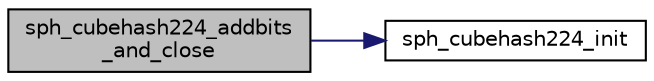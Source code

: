 digraph "sph_cubehash224_addbits_and_close"
{
 // LATEX_PDF_SIZE
  edge [fontname="Helvetica",fontsize="10",labelfontname="Helvetica",labelfontsize="10"];
  node [fontname="Helvetica",fontsize="10",shape=record];
  rankdir="LR";
  Node1 [label="sph_cubehash224_addbits\l_and_close",height=0.2,width=0.4,color="black", fillcolor="grey75", style="filled", fontcolor="black",tooltip=" "];
  Node1 -> Node2 [color="midnightblue",fontsize="10",style="solid",fontname="Helvetica"];
  Node2 [label="sph_cubehash224_init",height=0.2,width=0.4,color="black", fillcolor="white", style="filled",URL="$sph__cubehash_8h.html#a77e1a7f6aee90b3f5e75d00bd9a81ae2",tooltip=" "];
}
